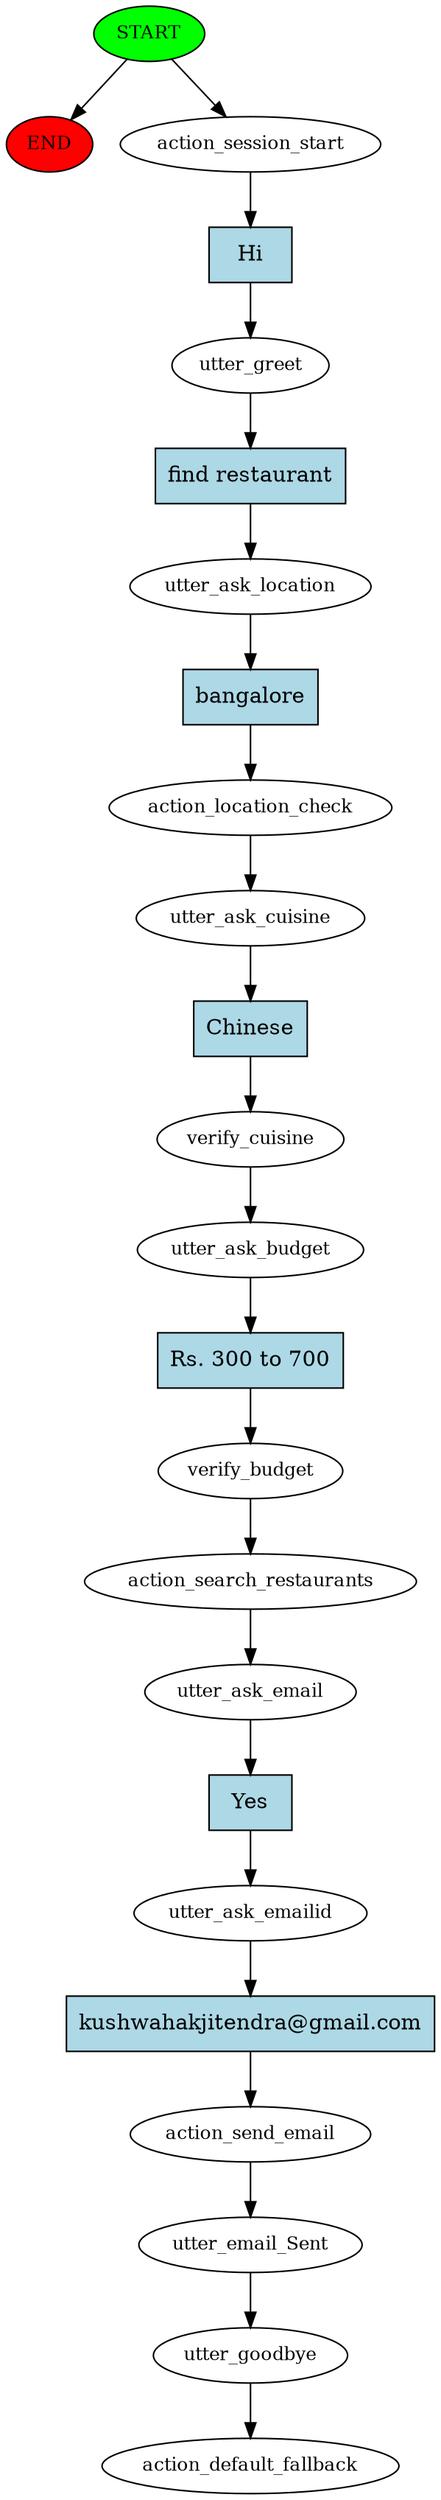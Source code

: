 digraph  {
0 [class="start active", fillcolor=green, fontsize=12, label=START, style=filled];
"-1" [class=end, fillcolor=red, fontsize=12, label=END, style=filled];
1 [class=active, fontsize=12, label=action_session_start];
2 [class=active, fontsize=12, label=utter_greet];
3 [class=active, fontsize=12, label=utter_ask_location];
4 [class=active, fontsize=12, label=action_location_check];
5 [class=active, fontsize=12, label=utter_ask_cuisine];
6 [class=active, fontsize=12, label=verify_cuisine];
7 [class=active, fontsize=12, label=utter_ask_budget];
8 [class=active, fontsize=12, label=verify_budget];
9 [class=active, fontsize=12, label=action_search_restaurants];
10 [class=active, fontsize=12, label=utter_ask_email];
11 [class=active, fontsize=12, label=utter_ask_emailid];
12 [class=active, fontsize=12, label=action_send_email];
13 [class=active, fontsize=12, label=utter_email_Sent];
14 [class=active, fontsize=12, label=utter_goodbye];
15 [class="dashed active", fontsize=12, label=action_default_fallback];
16 [class="intent active", fillcolor=lightblue, label=Hi, shape=rect, style=filled];
17 [class="intent active", fillcolor=lightblue, label="find restaurant", shape=rect, style=filled];
18 [class="intent active", fillcolor=lightblue, label=bangalore, shape=rect, style=filled];
19 [class="intent active", fillcolor=lightblue, label=Chinese, shape=rect, style=filled];
20 [class="intent active", fillcolor=lightblue, label="Rs. 300 to 700", shape=rect, style=filled];
21 [class="intent active", fillcolor=lightblue, label=Yes, shape=rect, style=filled];
22 [class="intent active", fillcolor=lightblue, label="kushwahakjitendra@gmail.com", shape=rect, style=filled];
0 -> "-1"  [class="", key=NONE, label=""];
0 -> 1  [class=active, key=NONE, label=""];
1 -> 16  [class=active, key=0];
2 -> 17  [class=active, key=0];
3 -> 18  [class=active, key=0];
4 -> 5  [class=active, key=NONE, label=""];
5 -> 19  [class=active, key=0];
6 -> 7  [class=active, key=NONE, label=""];
7 -> 20  [class=active, key=0];
8 -> 9  [class=active, key=NONE, label=""];
9 -> 10  [class=active, key=NONE, label=""];
10 -> 21  [class=active, key=0];
11 -> 22  [class=active, key=0];
12 -> 13  [class=active, key=NONE, label=""];
13 -> 14  [class=active, key=NONE, label=""];
14 -> 15  [class=active, key=NONE, label=""];
16 -> 2  [class=active, key=0];
17 -> 3  [class=active, key=0];
18 -> 4  [class=active, key=0];
19 -> 6  [class=active, key=0];
20 -> 8  [class=active, key=0];
21 -> 11  [class=active, key=0];
22 -> 12  [class=active, key=0];
}

